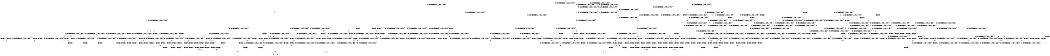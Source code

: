 digraph BCG {
size = "7, 10.5";
center = TRUE;
node [shape = circle];
0 [peripheries = 2];
0 -> 1 [label = "EX !0 !ATOMIC_EXCH_BRANCH (1, +1, TRUE, +0, 2, TRUE) !{}"];
0 -> 2 [label = "EX !2 !ATOMIC_EXCH_BRANCH (1, +0, TRUE, +0, 1, TRUE) !{}"];
0 -> 3 [label = "EX !1 !ATOMIC_EXCH_BRANCH (1, +1, TRUE, +1, 1, FALSE) !{}"];
0 -> 4 [label = "EX !0 !ATOMIC_EXCH_BRANCH (1, +1, TRUE, +0, 2, TRUE) !{}"];
0 -> 5 [label = "EX !2 !ATOMIC_EXCH_BRANCH (1, +0, TRUE, +0, 1, TRUE) !{}"];
0 -> 6 [label = "EX !1 !ATOMIC_EXCH_BRANCH (1, +1, TRUE, +1, 1, FALSE) !{}"];
1 -> 7 [label = "EX !2 !ATOMIC_EXCH_BRANCH (1, +0, TRUE, +0, 1, FALSE) !{}"];
2 -> 8 [label = "EX !0 !ATOMIC_EXCH_BRANCH (1, +1, TRUE, +0, 2, TRUE) !{}"];
3 -> 9 [label = "EX !0 !ATOMIC_EXCH_BRANCH (1, +1, TRUE, +0, 2, FALSE) !{}"];
4 -> 7 [label = "EX !2 !ATOMIC_EXCH_BRANCH (1, +0, TRUE, +0, 1, FALSE) !{}"];
4 -> 10 [label = "EX !1 !ATOMIC_EXCH_BRANCH (1, +1, TRUE, +1, 1, TRUE) !{}"];
4 -> 11 [label = "TERMINATE !0"];
4 -> 12 [label = "EX !2 !ATOMIC_EXCH_BRANCH (1, +0, TRUE, +0, 1, FALSE) !{}"];
4 -> 13 [label = "EX !1 !ATOMIC_EXCH_BRANCH (1, +1, TRUE, +1, 1, TRUE) !{}"];
4 -> 14 [label = "TERMINATE !0"];
5 -> 2 [label = "EX !2 !ATOMIC_EXCH_BRANCH (1, +0, TRUE, +0, 1, TRUE) !{}"];
5 -> 8 [label = "EX !0 !ATOMIC_EXCH_BRANCH (1, +1, TRUE, +0, 2, TRUE) !{}"];
5 -> 15 [label = "EX !1 !ATOMIC_EXCH_BRANCH (1, +1, TRUE, +1, 1, FALSE) !{}"];
5 -> 5 [label = "EX !2 !ATOMIC_EXCH_BRANCH (1, +0, TRUE, +0, 1, TRUE) !{}"];
5 -> 16 [label = "EX !0 !ATOMIC_EXCH_BRANCH (1, +1, TRUE, +0, 2, TRUE) !{}"];
5 -> 17 [label = "EX !1 !ATOMIC_EXCH_BRANCH (1, +1, TRUE, +1, 1, FALSE) !{}"];
6 -> 9 [label = "EX !0 !ATOMIC_EXCH_BRANCH (1, +1, TRUE, +0, 2, FALSE) !{}"];
6 -> 18 [label = "EX !2 !ATOMIC_EXCH_BRANCH (1, +0, TRUE, +0, 1, FALSE) !{}"];
6 -> 19 [label = "TERMINATE !1"];
6 -> 20 [label = "EX !0 !ATOMIC_EXCH_BRANCH (1, +1, TRUE, +0, 2, FALSE) !{}"];
6 -> 21 [label = "EX !2 !ATOMIC_EXCH_BRANCH (1, +0, TRUE, +0, 1, FALSE) !{}"];
6 -> 22 [label = "TERMINATE !1"];
7 -> 23 [label = "EX !1 !ATOMIC_EXCH_BRANCH (1, +1, TRUE, +1, 1, FALSE) !{}"];
8 -> 7 [label = "EX !2 !ATOMIC_EXCH_BRANCH (1, +0, TRUE, +0, 1, FALSE) !{}"];
9 -> 24 [label = "EX !2 !ATOMIC_EXCH_BRANCH (1, +0, TRUE, +0, 1, FALSE) !{}"];
10 -> 25 [label = "EX !2 !ATOMIC_EXCH_BRANCH (1, +0, TRUE, +0, 1, FALSE) !{}"];
11 -> 26 [label = "EX !2 !ATOMIC_EXCH_BRANCH (1, +0, TRUE, +0, 1, FALSE) !{}"];
12 -> 23 [label = "EX !1 !ATOMIC_EXCH_BRANCH (1, +1, TRUE, +1, 1, FALSE) !{}"];
12 -> 27 [label = "TERMINATE !0"];
12 -> 28 [label = "TERMINATE !2"];
12 -> 29 [label = "EX !1 !ATOMIC_EXCH_BRANCH (1, +1, TRUE, +1, 1, FALSE) !{}"];
12 -> 30 [label = "TERMINATE !0"];
12 -> 31 [label = "TERMINATE !2"];
13 -> 10 [label = "EX !1 !ATOMIC_EXCH_BRANCH (1, +1, TRUE, +1, 1, TRUE) !{}"];
13 -> 25 [label = "EX !2 !ATOMIC_EXCH_BRANCH (1, +0, TRUE, +0, 1, FALSE) !{}"];
13 -> 32 [label = "TERMINATE !0"];
13 -> 13 [label = "EX !1 !ATOMIC_EXCH_BRANCH (1, +1, TRUE, +1, 1, TRUE) !{}"];
13 -> 33 [label = "EX !2 !ATOMIC_EXCH_BRANCH (1, +0, TRUE, +0, 1, FALSE) !{}"];
13 -> 34 [label = "TERMINATE !0"];
14 -> 26 [label = "EX !2 !ATOMIC_EXCH_BRANCH (1, +0, TRUE, +0, 1, FALSE) !{}"];
14 -> 35 [label = "EX !1 !ATOMIC_EXCH_BRANCH (1, +1, TRUE, +1, 1, TRUE) !{}"];
14 -> 36 [label = "EX !2 !ATOMIC_EXCH_BRANCH (1, +0, TRUE, +0, 1, FALSE) !{}"];
14 -> 37 [label = "EX !1 !ATOMIC_EXCH_BRANCH (1, +1, TRUE, +1, 1, TRUE) !{}"];
15 -> 18 [label = "EX !2 !ATOMIC_EXCH_BRANCH (1, +0, TRUE, +0, 1, FALSE) !{}"];
16 -> 7 [label = "EX !2 !ATOMIC_EXCH_BRANCH (1, +0, TRUE, +0, 1, FALSE) !{}"];
16 -> 38 [label = "EX !1 !ATOMIC_EXCH_BRANCH (1, +1, TRUE, +1, 1, TRUE) !{}"];
16 -> 39 [label = "TERMINATE !0"];
16 -> 12 [label = "EX !2 !ATOMIC_EXCH_BRANCH (1, +0, TRUE, +0, 1, FALSE) !{}"];
16 -> 40 [label = "EX !1 !ATOMIC_EXCH_BRANCH (1, +1, TRUE, +1, 1, TRUE) !{}"];
16 -> 41 [label = "TERMINATE !0"];
17 -> 18 [label = "EX !2 !ATOMIC_EXCH_BRANCH (1, +0, TRUE, +0, 1, FALSE) !{}"];
17 -> 42 [label = "EX !0 !ATOMIC_EXCH_BRANCH (1, +1, TRUE, +0, 2, FALSE) !{}"];
17 -> 43 [label = "TERMINATE !1"];
17 -> 21 [label = "EX !2 !ATOMIC_EXCH_BRANCH (1, +0, TRUE, +0, 1, FALSE) !{}"];
17 -> 44 [label = "EX !0 !ATOMIC_EXCH_BRANCH (1, +1, TRUE, +0, 2, FALSE) !{}"];
17 -> 45 [label = "TERMINATE !1"];
18 -> 23 [label = "EX !0 !ATOMIC_EXCH_BRANCH (1, +1, TRUE, +0, 2, TRUE) !{}"];
19 -> 46 [label = "EX !0 !ATOMIC_EXCH_BRANCH (1, +1, TRUE, +0, 2, FALSE) !{}"];
20 -> 24 [label = "EX !2 !ATOMIC_EXCH_BRANCH (1, +0, TRUE, +0, 1, FALSE) !{}"];
20 -> 47 [label = "TERMINATE !0"];
20 -> 48 [label = "TERMINATE !1"];
20 -> 49 [label = "EX !2 !ATOMIC_EXCH_BRANCH (1, +0, TRUE, +0, 1, FALSE) !{}"];
20 -> 50 [label = "TERMINATE !0"];
20 -> 51 [label = "TERMINATE !1"];
21 -> 23 [label = "EX !0 !ATOMIC_EXCH_BRANCH (1, +1, TRUE, +0, 2, TRUE) !{}"];
21 -> 52 [label = "TERMINATE !2"];
21 -> 53 [label = "TERMINATE !1"];
21 -> 29 [label = "EX !0 !ATOMIC_EXCH_BRANCH (1, +1, TRUE, +0, 2, TRUE) !{}"];
21 -> 54 [label = "TERMINATE !2"];
21 -> 55 [label = "TERMINATE !1"];
22 -> 46 [label = "EX !0 !ATOMIC_EXCH_BRANCH (1, +1, TRUE, +0, 2, FALSE) !{}"];
22 -> 56 [label = "EX !2 !ATOMIC_EXCH_BRANCH (1, +0, TRUE, +0, 1, FALSE) !{}"];
22 -> 57 [label = "EX !0 !ATOMIC_EXCH_BRANCH (1, +1, TRUE, +0, 2, FALSE) !{}"];
22 -> 58 [label = "EX !2 !ATOMIC_EXCH_BRANCH (1, +0, TRUE, +0, 1, FALSE) !{}"];
23 -> 59 [label = "TERMINATE !0"];
24 -> 60 [label = "TERMINATE !0"];
25 -> 23 [label = "EX !1 !ATOMIC_EXCH_BRANCH (1, +1, TRUE, +1, 1, FALSE) !{}"];
26 -> 61 [label = "EX !1 !ATOMIC_EXCH_BRANCH (1, +1, TRUE, +1, 1, FALSE) !{}"];
27 -> 61 [label = "EX !1 !ATOMIC_EXCH_BRANCH (1, +1, TRUE, +1, 1, FALSE) !{}"];
28 -> 62 [label = "EX !1 !ATOMIC_EXCH_BRANCH (1, +1, TRUE, +1, 1, FALSE) !{}"];
29 -> 59 [label = "TERMINATE !0"];
29 -> 63 [label = "TERMINATE !2"];
29 -> 64 [label = "TERMINATE !1"];
29 -> 65 [label = "TERMINATE !0"];
29 -> 66 [label = "TERMINATE !2"];
29 -> 67 [label = "TERMINATE !1"];
30 -> 61 [label = "EX !1 !ATOMIC_EXCH_BRANCH (1, +1, TRUE, +1, 1, FALSE) !{}"];
30 -> 68 [label = "TERMINATE !2"];
30 -> 69 [label = "EX !1 !ATOMIC_EXCH_BRANCH (1, +1, TRUE, +1, 1, FALSE) !{}"];
30 -> 70 [label = "TERMINATE !2"];
31 -> 62 [label = "EX !1 !ATOMIC_EXCH_BRANCH (1, +1, TRUE, +1, 1, FALSE) !{}"];
31 -> 68 [label = "TERMINATE !0"];
31 -> 71 [label = "EX !1 !ATOMIC_EXCH_BRANCH (1, +1, TRUE, +1, 1, FALSE) !{}"];
31 -> 70 [label = "TERMINATE !0"];
32 -> 72 [label = "EX !2 !ATOMIC_EXCH_BRANCH (1, +0, TRUE, +0, 1, FALSE) !{}"];
33 -> 23 [label = "EX !1 !ATOMIC_EXCH_BRANCH (1, +1, TRUE, +1, 1, FALSE) !{}"];
33 -> 73 [label = "TERMINATE !0"];
33 -> 74 [label = "TERMINATE !2"];
33 -> 29 [label = "EX !1 !ATOMIC_EXCH_BRANCH (1, +1, TRUE, +1, 1, FALSE) !{}"];
33 -> 75 [label = "TERMINATE !0"];
33 -> 76 [label = "TERMINATE !2"];
34 -> 72 [label = "EX !2 !ATOMIC_EXCH_BRANCH (1, +0, TRUE, +0, 1, FALSE) !{}"];
34 -> 35 [label = "EX !1 !ATOMIC_EXCH_BRANCH (1, +1, TRUE, +1, 1, TRUE) !{}"];
34 -> 77 [label = "EX !2 !ATOMIC_EXCH_BRANCH (1, +0, TRUE, +0, 1, FALSE) !{}"];
34 -> 37 [label = "EX !1 !ATOMIC_EXCH_BRANCH (1, +1, TRUE, +1, 1, TRUE) !{}"];
35 -> 72 [label = "EX !2 !ATOMIC_EXCH_BRANCH (1, +0, TRUE, +0, 1, FALSE) !{}"];
36 -> 61 [label = "EX !1 !ATOMIC_EXCH_BRANCH (1, +1, TRUE, +1, 1, FALSE) !{}"];
36 -> 68 [label = "TERMINATE !2"];
36 -> 69 [label = "EX !1 !ATOMIC_EXCH_BRANCH (1, +1, TRUE, +1, 1, FALSE) !{}"];
36 -> 70 [label = "TERMINATE !2"];
37 -> 35 [label = "EX !1 !ATOMIC_EXCH_BRANCH (1, +1, TRUE, +1, 1, TRUE) !{}"];
37 -> 72 [label = "EX !2 !ATOMIC_EXCH_BRANCH (1, +0, TRUE, +0, 1, FALSE) !{}"];
37 -> 37 [label = "EX !1 !ATOMIC_EXCH_BRANCH (1, +1, TRUE, +1, 1, TRUE) !{}"];
37 -> 77 [label = "EX !2 !ATOMIC_EXCH_BRANCH (1, +0, TRUE, +0, 1, FALSE) !{}"];
38 -> 25 [label = "EX !2 !ATOMIC_EXCH_BRANCH (1, +0, TRUE, +0, 1, FALSE) !{}"];
39 -> 78 [label = "EX !1 !ATOMIC_EXCH_BRANCH (1, +1, TRUE, +1, 1, TRUE) !{}"];
40 -> 38 [label = "EX !1 !ATOMIC_EXCH_BRANCH (1, +1, TRUE, +1, 1, TRUE) !{}"];
40 -> 25 [label = "EX !2 !ATOMIC_EXCH_BRANCH (1, +0, TRUE, +0, 1, FALSE) !{}"];
40 -> 79 [label = "TERMINATE !0"];
40 -> 40 [label = "EX !1 !ATOMIC_EXCH_BRANCH (1, +1, TRUE, +1, 1, TRUE) !{}"];
40 -> 33 [label = "EX !2 !ATOMIC_EXCH_BRANCH (1, +0, TRUE, +0, 1, FALSE) !{}"];
40 -> 80 [label = "TERMINATE !0"];
41 -> 78 [label = "EX !1 !ATOMIC_EXCH_BRANCH (1, +1, TRUE, +1, 1, TRUE) !{}"];
41 -> 26 [label = "EX !2 !ATOMIC_EXCH_BRANCH (1, +0, TRUE, +0, 1, FALSE) !{}"];
41 -> 81 [label = "EX !1 !ATOMIC_EXCH_BRANCH (1, +1, TRUE, +1, 1, TRUE) !{}"];
41 -> 36 [label = "EX !2 !ATOMIC_EXCH_BRANCH (1, +0, TRUE, +0, 1, FALSE) !{}"];
42 -> 24 [label = "EX !2 !ATOMIC_EXCH_BRANCH (1, +0, TRUE, +0, 1, FALSE) !{}"];
43 -> 82 [label = "EX !0 !ATOMIC_EXCH_BRANCH (1, +1, TRUE, +0, 2, FALSE) !{}"];
44 -> 24 [label = "EX !2 !ATOMIC_EXCH_BRANCH (1, +0, TRUE, +0, 1, FALSE) !{}"];
44 -> 83 [label = "TERMINATE !0"];
44 -> 84 [label = "TERMINATE !1"];
44 -> 49 [label = "EX !2 !ATOMIC_EXCH_BRANCH (1, +0, TRUE, +0, 1, FALSE) !{}"];
44 -> 85 [label = "TERMINATE !0"];
44 -> 86 [label = "TERMINATE !1"];
45 -> 82 [label = "EX !0 !ATOMIC_EXCH_BRANCH (1, +1, TRUE, +0, 2, FALSE) !{}"];
45 -> 56 [label = "EX !2 !ATOMIC_EXCH_BRANCH (1, +0, TRUE, +0, 1, FALSE) !{}"];
45 -> 87 [label = "EX !0 !ATOMIC_EXCH_BRANCH (1, +1, TRUE, +0, 2, FALSE) !{}"];
45 -> 58 [label = "EX !2 !ATOMIC_EXCH_BRANCH (1, +0, TRUE, +0, 1, FALSE) !{}"];
46 -> 88 [label = "EX !2 !ATOMIC_EXCH_BRANCH (1, +0, TRUE, +0, 1, FALSE) !{}"];
47 -> 89 [label = "EX !2 !ATOMIC_EXCH_BRANCH (1, +0, TRUE, +0, 1, FALSE) !{}"];
48 -> 88 [label = "EX !2 !ATOMIC_EXCH_BRANCH (1, +0, TRUE, +0, 1, FALSE) !{}"];
49 -> 60 [label = "TERMINATE !0"];
49 -> 90 [label = "TERMINATE !2"];
49 -> 91 [label = "TERMINATE !1"];
49 -> 92 [label = "TERMINATE !0"];
49 -> 93 [label = "TERMINATE !2"];
49 -> 94 [label = "TERMINATE !1"];
50 -> 89 [label = "EX !2 !ATOMIC_EXCH_BRANCH (1, +0, TRUE, +0, 1, FALSE) !{}"];
50 -> 95 [label = "TERMINATE !1"];
50 -> 96 [label = "EX !2 !ATOMIC_EXCH_BRANCH (1, +0, TRUE, +0, 1, FALSE) !{}"];
50 -> 97 [label = "TERMINATE !1"];
51 -> 88 [label = "EX !2 !ATOMIC_EXCH_BRANCH (1, +0, TRUE, +0, 1, FALSE) !{}"];
51 -> 95 [label = "TERMINATE !0"];
51 -> 98 [label = "EX !2 !ATOMIC_EXCH_BRANCH (1, +0, TRUE, +0, 1, FALSE) !{}"];
51 -> 97 [label = "TERMINATE !0"];
52 -> 62 [label = "EX !0 !ATOMIC_EXCH_BRANCH (1, +1, TRUE, +0, 2, TRUE) !{}"];
53 -> 99 [label = "EX !0 !ATOMIC_EXCH_BRANCH (1, +1, TRUE, +0, 2, TRUE) !{}"];
54 -> 62 [label = "EX !0 !ATOMIC_EXCH_BRANCH (1, +1, TRUE, +0, 2, TRUE) !{}"];
54 -> 100 [label = "TERMINATE !1"];
54 -> 71 [label = "EX !0 !ATOMIC_EXCH_BRANCH (1, +1, TRUE, +0, 2, TRUE) !{}"];
54 -> 101 [label = "TERMINATE !1"];
55 -> 99 [label = "EX !0 !ATOMIC_EXCH_BRANCH (1, +1, TRUE, +0, 2, TRUE) !{}"];
55 -> 100 [label = "TERMINATE !2"];
55 -> 102 [label = "EX !0 !ATOMIC_EXCH_BRANCH (1, +1, TRUE, +0, 2, TRUE) !{}"];
55 -> 101 [label = "TERMINATE !2"];
56 -> 99 [label = "EX !0 !ATOMIC_EXCH_BRANCH (1, +1, TRUE, +0, 2, TRUE) !{}"];
57 -> 88 [label = "EX !2 !ATOMIC_EXCH_BRANCH (1, +0, TRUE, +0, 1, FALSE) !{}"];
57 -> 95 [label = "TERMINATE !0"];
57 -> 98 [label = "EX !2 !ATOMIC_EXCH_BRANCH (1, +0, TRUE, +0, 1, FALSE) !{}"];
57 -> 97 [label = "TERMINATE !0"];
58 -> 99 [label = "EX !0 !ATOMIC_EXCH_BRANCH (1, +1, TRUE, +0, 2, TRUE) !{}"];
58 -> 100 [label = "TERMINATE !2"];
58 -> 102 [label = "EX !0 !ATOMIC_EXCH_BRANCH (1, +1, TRUE, +0, 2, TRUE) !{}"];
58 -> 101 [label = "TERMINATE !2"];
59 -> 103 [label = "TERMINATE !2"];
60 -> 104 [label = "TERMINATE !2"];
61 -> 103 [label = "TERMINATE !2"];
62 -> 103 [label = "TERMINATE !0"];
63 -> 103 [label = "TERMINATE !0"];
64 -> 105 [label = "TERMINATE !0"];
65 -> 103 [label = "TERMINATE !2"];
65 -> 105 [label = "TERMINATE !1"];
65 -> 106 [label = "TERMINATE !2"];
65 -> 107 [label = "TERMINATE !1"];
66 -> 103 [label = "TERMINATE !0"];
66 -> 108 [label = "TERMINATE !1"];
66 -> 106 [label = "TERMINATE !0"];
66 -> 109 [label = "TERMINATE !1"];
67 -> 105 [label = "TERMINATE !0"];
67 -> 108 [label = "TERMINATE !2"];
67 -> 107 [label = "TERMINATE !0"];
67 -> 109 [label = "TERMINATE !2"];
68 -> 110 [label = "EX !1 !ATOMIC_EXCH_BRANCH (1, +1, TRUE, +1, 1, FALSE) !{}"];
69 -> 103 [label = "TERMINATE !2"];
69 -> 105 [label = "TERMINATE !1"];
69 -> 106 [label = "TERMINATE !2"];
69 -> 107 [label = "TERMINATE !1"];
70 -> 110 [label = "EX !1 !ATOMIC_EXCH_BRANCH (1, +1, TRUE, +1, 1, FALSE) !{}"];
70 -> 111 [label = "EX !1 !ATOMIC_EXCH_BRANCH (1, +1, TRUE, +1, 1, FALSE) !{}"];
71 -> 103 [label = "TERMINATE !0"];
71 -> 108 [label = "TERMINATE !1"];
71 -> 106 [label = "TERMINATE !0"];
71 -> 109 [label = "TERMINATE !1"];
72 -> 61 [label = "EX !1 !ATOMIC_EXCH_BRANCH (1, +1, TRUE, +1, 1, FALSE) !{}"];
73 -> 112 [label = "TERMINATE !2"];
74 -> 112 [label = "TERMINATE !0"];
75 -> 112 [label = "TERMINATE !2"];
75 -> 61 [label = "EX !1 !ATOMIC_EXCH_BRANCH (1, +1, TRUE, +1, 1, FALSE) !{}"];
75 -> 113 [label = "TERMINATE !2"];
75 -> 69 [label = "EX !1 !ATOMIC_EXCH_BRANCH (1, +1, TRUE, +1, 1, FALSE) !{}"];
76 -> 112 [label = "TERMINATE !0"];
76 -> 62 [label = "EX !1 !ATOMIC_EXCH_BRANCH (1, +1, TRUE, +1, 1, FALSE) !{}"];
76 -> 113 [label = "TERMINATE !0"];
76 -> 71 [label = "EX !1 !ATOMIC_EXCH_BRANCH (1, +1, TRUE, +1, 1, FALSE) !{}"];
77 -> 61 [label = "EX !1 !ATOMIC_EXCH_BRANCH (1, +1, TRUE, +1, 1, FALSE) !{}"];
77 -> 112 [label = "TERMINATE !2"];
77 -> 69 [label = "EX !1 !ATOMIC_EXCH_BRANCH (1, +1, TRUE, +1, 1, FALSE) !{}"];
77 -> 113 [label = "TERMINATE !2"];
78 -> 72 [label = "EX !2 !ATOMIC_EXCH_BRANCH (1, +0, TRUE, +0, 1, FALSE) !{}"];
79 -> 78 [label = "EX !1 !ATOMIC_EXCH_BRANCH (1, +1, TRUE, +1, 1, TRUE) !{}"];
80 -> 78 [label = "EX !1 !ATOMIC_EXCH_BRANCH (1, +1, TRUE, +1, 1, TRUE) !{}"];
80 -> 72 [label = "EX !2 !ATOMIC_EXCH_BRANCH (1, +0, TRUE, +0, 1, FALSE) !{}"];
80 -> 81 [label = "EX !1 !ATOMIC_EXCH_BRANCH (1, +1, TRUE, +1, 1, TRUE) !{}"];
80 -> 77 [label = "EX !2 !ATOMIC_EXCH_BRANCH (1, +0, TRUE, +0, 1, FALSE) !{}"];
81 -> 78 [label = "EX !1 !ATOMIC_EXCH_BRANCH (1, +1, TRUE, +1, 1, TRUE) !{}"];
81 -> 72 [label = "EX !2 !ATOMIC_EXCH_BRANCH (1, +0, TRUE, +0, 1, FALSE) !{}"];
81 -> 81 [label = "EX !1 !ATOMIC_EXCH_BRANCH (1, +1, TRUE, +1, 1, TRUE) !{}"];
81 -> 77 [label = "EX !2 !ATOMIC_EXCH_BRANCH (1, +0, TRUE, +0, 1, FALSE) !{}"];
82 -> 88 [label = "EX !2 !ATOMIC_EXCH_BRANCH (1, +0, TRUE, +0, 1, FALSE) !{}"];
83 -> 114 [label = "TERMINATE !1"];
84 -> 114 [label = "TERMINATE !0"];
85 -> 114 [label = "TERMINATE !1"];
85 -> 89 [label = "EX !2 !ATOMIC_EXCH_BRANCH (1, +0, TRUE, +0, 1, FALSE) !{}"];
85 -> 115 [label = "TERMINATE !1"];
85 -> 96 [label = "EX !2 !ATOMIC_EXCH_BRANCH (1, +0, TRUE, +0, 1, FALSE) !{}"];
86 -> 114 [label = "TERMINATE !0"];
86 -> 88 [label = "EX !2 !ATOMIC_EXCH_BRANCH (1, +0, TRUE, +0, 1, FALSE) !{}"];
86 -> 115 [label = "TERMINATE !0"];
86 -> 98 [label = "EX !2 !ATOMIC_EXCH_BRANCH (1, +0, TRUE, +0, 1, FALSE) !{}"];
87 -> 88 [label = "EX !2 !ATOMIC_EXCH_BRANCH (1, +0, TRUE, +0, 1, FALSE) !{}"];
87 -> 114 [label = "TERMINATE !0"];
87 -> 98 [label = "EX !2 !ATOMIC_EXCH_BRANCH (1, +0, TRUE, +0, 1, FALSE) !{}"];
87 -> 115 [label = "TERMINATE !0"];
88 -> 116 [label = "TERMINATE !0"];
89 -> 104 [label = "TERMINATE !2"];
90 -> 104 [label = "TERMINATE !0"];
91 -> 116 [label = "TERMINATE !0"];
92 -> 104 [label = "TERMINATE !2"];
92 -> 116 [label = "TERMINATE !1"];
92 -> 117 [label = "TERMINATE !2"];
92 -> 118 [label = "TERMINATE !1"];
93 -> 104 [label = "TERMINATE !0"];
93 -> 119 [label = "TERMINATE !1"];
93 -> 117 [label = "TERMINATE !0"];
93 -> 120 [label = "TERMINATE !1"];
94 -> 116 [label = "TERMINATE !0"];
94 -> 119 [label = "TERMINATE !2"];
94 -> 118 [label = "TERMINATE !0"];
94 -> 120 [label = "TERMINATE !2"];
95 -> 121 [label = "EX !2 !ATOMIC_EXCH_BRANCH (1, +0, TRUE, +0, 1, FALSE) !{}"];
96 -> 104 [label = "TERMINATE !2"];
96 -> 116 [label = "TERMINATE !1"];
96 -> 117 [label = "TERMINATE !2"];
96 -> 118 [label = "TERMINATE !1"];
97 -> 121 [label = "EX !2 !ATOMIC_EXCH_BRANCH (1, +0, TRUE, +0, 1, FALSE) !{}"];
97 -> 122 [label = "EX !2 !ATOMIC_EXCH_BRANCH (1, +0, TRUE, +0, 1, FALSE) !{}"];
98 -> 116 [label = "TERMINATE !0"];
98 -> 119 [label = "TERMINATE !2"];
98 -> 118 [label = "TERMINATE !0"];
98 -> 120 [label = "TERMINATE !2"];
99 -> 105 [label = "TERMINATE !0"];
100 -> 123 [label = "EX !0 !ATOMIC_EXCH_BRANCH (1, +1, TRUE, +0, 2, TRUE) !{}"];
101 -> 123 [label = "EX !0 !ATOMIC_EXCH_BRANCH (1, +1, TRUE, +0, 2, TRUE) !{}"];
101 -> 124 [label = "EX !0 !ATOMIC_EXCH_BRANCH (1, +1, TRUE, +0, 2, TRUE) !{}"];
102 -> 105 [label = "TERMINATE !0"];
102 -> 108 [label = "TERMINATE !2"];
102 -> 107 [label = "TERMINATE !0"];
102 -> 109 [label = "TERMINATE !2"];
103 -> 125 [label = "TERMINATE !1"];
104 -> 126 [label = "TERMINATE !1"];
105 -> 125 [label = "TERMINATE !2"];
106 -> 125 [label = "TERMINATE !1"];
106 -> 127 [label = "TERMINATE !1"];
107 -> 125 [label = "TERMINATE !2"];
107 -> 127 [label = "TERMINATE !2"];
108 -> 125 [label = "TERMINATE !0"];
109 -> 125 [label = "TERMINATE !0"];
109 -> 127 [label = "TERMINATE !0"];
110 -> 125 [label = "TERMINATE !1"];
111 -> 125 [label = "TERMINATE !1"];
111 -> 127 [label = "TERMINATE !1"];
112 -> 110 [label = "EX !1 !ATOMIC_EXCH_BRANCH (1, +1, TRUE, +1, 1, FALSE) !{}"];
113 -> 110 [label = "EX !1 !ATOMIC_EXCH_BRANCH (1, +1, TRUE, +1, 1, FALSE) !{}"];
113 -> 111 [label = "EX !1 !ATOMIC_EXCH_BRANCH (1, +1, TRUE, +1, 1, FALSE) !{}"];
114 -> 121 [label = "EX !2 !ATOMIC_EXCH_BRANCH (1, +0, TRUE, +0, 1, FALSE) !{}"];
115 -> 121 [label = "EX !2 !ATOMIC_EXCH_BRANCH (1, +0, TRUE, +0, 1, FALSE) !{}"];
115 -> 122 [label = "EX !2 !ATOMIC_EXCH_BRANCH (1, +0, TRUE, +0, 1, FALSE) !{}"];
116 -> 126 [label = "TERMINATE !2"];
117 -> 126 [label = "TERMINATE !1"];
117 -> 128 [label = "TERMINATE !1"];
118 -> 126 [label = "TERMINATE !2"];
118 -> 128 [label = "TERMINATE !2"];
119 -> 126 [label = "TERMINATE !0"];
120 -> 126 [label = "TERMINATE !0"];
120 -> 128 [label = "TERMINATE !0"];
121 -> 126 [label = "TERMINATE !2"];
122 -> 126 [label = "TERMINATE !2"];
122 -> 128 [label = "TERMINATE !2"];
123 -> 125 [label = "TERMINATE !0"];
124 -> 125 [label = "TERMINATE !0"];
124 -> 127 [label = "TERMINATE !0"];
125 -> 129 [label = "exit"];
126 -> 129 [label = "exit"];
127 -> 130 [label = "exit"];
128 -> 130 [label = "exit"];
}
